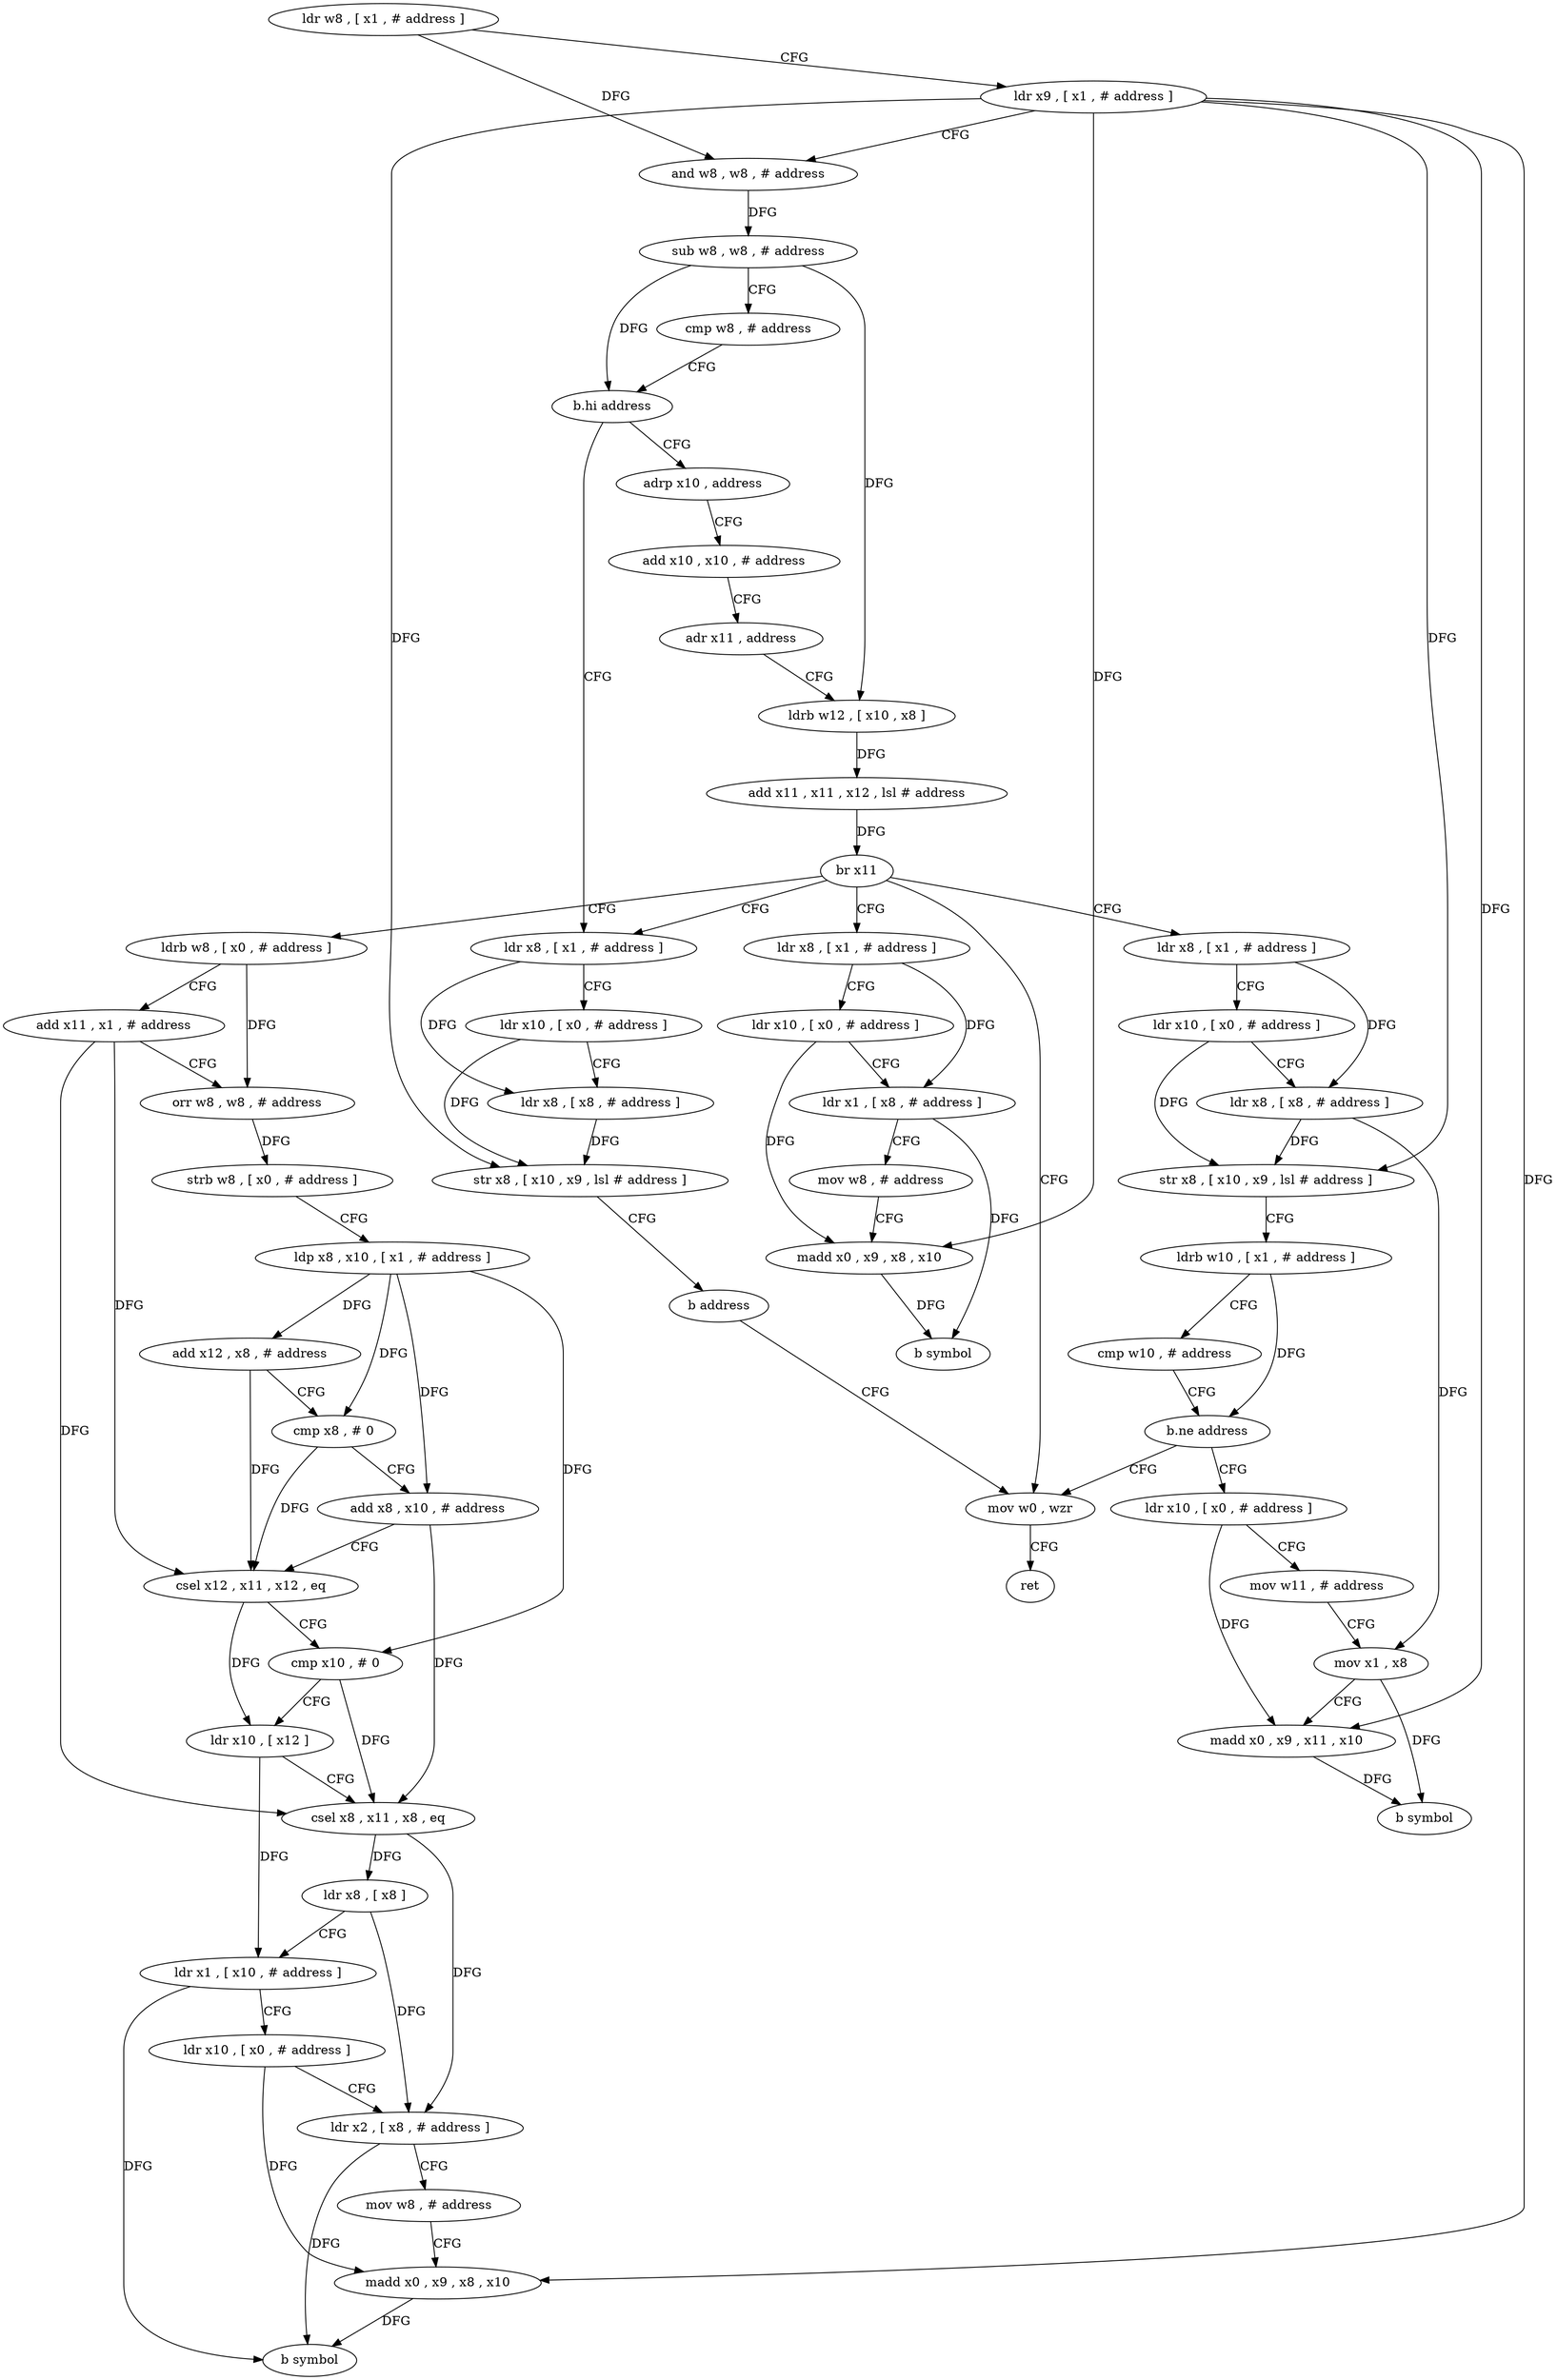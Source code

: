 digraph "func" {
"4237932" [label = "ldr w8 , [ x1 , # address ]" ]
"4237936" [label = "ldr x9 , [ x1 , # address ]" ]
"4237940" [label = "and w8 , w8 , # address" ]
"4237944" [label = "sub w8 , w8 , # address" ]
"4237948" [label = "cmp w8 , # address" ]
"4237952" [label = "b.hi address" ]
"4238080" [label = "ldr x8 , [ x1 , # address ]" ]
"4237956" [label = "adrp x10 , address" ]
"4238084" [label = "ldr x10 , [ x0 , # address ]" ]
"4238088" [label = "ldr x8 , [ x8 , # address ]" ]
"4238092" [label = "str x8 , [ x10 , x9 , lsl # address ]" ]
"4238096" [label = "b address" ]
"4238148" [label = "mov w0 , wzr" ]
"4237960" [label = "add x10 , x10 , # address" ]
"4237964" [label = "adr x11 , address" ]
"4237968" [label = "ldrb w12 , [ x10 , x8 ]" ]
"4237972" [label = "add x11 , x11 , x12 , lsl # address" ]
"4237976" [label = "br x11" ]
"4237980" [label = "ldr x8 , [ x1 , # address ]" ]
"4238004" [label = "ldrb w8 , [ x0 , # address ]" ]
"4238100" [label = "ldr x8 , [ x1 , # address ]" ]
"4238152" [label = "ret" ]
"4237984" [label = "ldr x10 , [ x0 , # address ]" ]
"4237988" [label = "ldr x1 , [ x8 , # address ]" ]
"4237992" [label = "mov w8 , # address" ]
"4237996" [label = "madd x0 , x9 , x8 , x10" ]
"4238000" [label = "b symbol" ]
"4238008" [label = "add x11 , x1 , # address" ]
"4238012" [label = "orr w8 , w8 , # address" ]
"4238016" [label = "strb w8 , [ x0 , # address ]" ]
"4238020" [label = "ldp x8 , x10 , [ x1 , # address ]" ]
"4238024" [label = "add x12 , x8 , # address" ]
"4238028" [label = "cmp x8 , # 0" ]
"4238032" [label = "add x8 , x10 , # address" ]
"4238036" [label = "csel x12 , x11 , x12 , eq" ]
"4238040" [label = "cmp x10 , # 0" ]
"4238044" [label = "ldr x10 , [ x12 ]" ]
"4238048" [label = "csel x8 , x11 , x8 , eq" ]
"4238052" [label = "ldr x8 , [ x8 ]" ]
"4238056" [label = "ldr x1 , [ x10 , # address ]" ]
"4238060" [label = "ldr x10 , [ x0 , # address ]" ]
"4238064" [label = "ldr x2 , [ x8 , # address ]" ]
"4238068" [label = "mov w8 , # address" ]
"4238072" [label = "madd x0 , x9 , x8 , x10" ]
"4238076" [label = "b symbol" ]
"4238104" [label = "ldr x10 , [ x0 , # address ]" ]
"4238108" [label = "ldr x8 , [ x8 , # address ]" ]
"4238112" [label = "str x8 , [ x10 , x9 , lsl # address ]" ]
"4238116" [label = "ldrb w10 , [ x1 , # address ]" ]
"4238120" [label = "cmp w10 , # address" ]
"4238124" [label = "b.ne address" ]
"4238128" [label = "ldr x10 , [ x0 , # address ]" ]
"4238132" [label = "mov w11 , # address" ]
"4238136" [label = "mov x1 , x8" ]
"4238140" [label = "madd x0 , x9 , x11 , x10" ]
"4238144" [label = "b symbol" ]
"4237932" -> "4237936" [ label = "CFG" ]
"4237932" -> "4237940" [ label = "DFG" ]
"4237936" -> "4237940" [ label = "CFG" ]
"4237936" -> "4238092" [ label = "DFG" ]
"4237936" -> "4237996" [ label = "DFG" ]
"4237936" -> "4238112" [ label = "DFG" ]
"4237936" -> "4238140" [ label = "DFG" ]
"4237936" -> "4238072" [ label = "DFG" ]
"4237940" -> "4237944" [ label = "DFG" ]
"4237944" -> "4237948" [ label = "CFG" ]
"4237944" -> "4237952" [ label = "DFG" ]
"4237944" -> "4237968" [ label = "DFG" ]
"4237948" -> "4237952" [ label = "CFG" ]
"4237952" -> "4238080" [ label = "CFG" ]
"4237952" -> "4237956" [ label = "CFG" ]
"4238080" -> "4238084" [ label = "CFG" ]
"4238080" -> "4238088" [ label = "DFG" ]
"4237956" -> "4237960" [ label = "CFG" ]
"4238084" -> "4238088" [ label = "CFG" ]
"4238084" -> "4238092" [ label = "DFG" ]
"4238088" -> "4238092" [ label = "DFG" ]
"4238092" -> "4238096" [ label = "CFG" ]
"4238096" -> "4238148" [ label = "CFG" ]
"4238148" -> "4238152" [ label = "CFG" ]
"4237960" -> "4237964" [ label = "CFG" ]
"4237964" -> "4237968" [ label = "CFG" ]
"4237968" -> "4237972" [ label = "DFG" ]
"4237972" -> "4237976" [ label = "DFG" ]
"4237976" -> "4237980" [ label = "CFG" ]
"4237976" -> "4238004" [ label = "CFG" ]
"4237976" -> "4238080" [ label = "CFG" ]
"4237976" -> "4238100" [ label = "CFG" ]
"4237976" -> "4238148" [ label = "CFG" ]
"4237980" -> "4237984" [ label = "CFG" ]
"4237980" -> "4237988" [ label = "DFG" ]
"4238004" -> "4238008" [ label = "CFG" ]
"4238004" -> "4238012" [ label = "DFG" ]
"4238100" -> "4238104" [ label = "CFG" ]
"4238100" -> "4238108" [ label = "DFG" ]
"4237984" -> "4237988" [ label = "CFG" ]
"4237984" -> "4237996" [ label = "DFG" ]
"4237988" -> "4237992" [ label = "CFG" ]
"4237988" -> "4238000" [ label = "DFG" ]
"4237992" -> "4237996" [ label = "CFG" ]
"4237996" -> "4238000" [ label = "DFG" ]
"4238008" -> "4238012" [ label = "CFG" ]
"4238008" -> "4238036" [ label = "DFG" ]
"4238008" -> "4238048" [ label = "DFG" ]
"4238012" -> "4238016" [ label = "DFG" ]
"4238016" -> "4238020" [ label = "CFG" ]
"4238020" -> "4238024" [ label = "DFG" ]
"4238020" -> "4238028" [ label = "DFG" ]
"4238020" -> "4238032" [ label = "DFG" ]
"4238020" -> "4238040" [ label = "DFG" ]
"4238024" -> "4238028" [ label = "CFG" ]
"4238024" -> "4238036" [ label = "DFG" ]
"4238028" -> "4238032" [ label = "CFG" ]
"4238028" -> "4238036" [ label = "DFG" ]
"4238032" -> "4238036" [ label = "CFG" ]
"4238032" -> "4238048" [ label = "DFG" ]
"4238036" -> "4238040" [ label = "CFG" ]
"4238036" -> "4238044" [ label = "DFG" ]
"4238040" -> "4238044" [ label = "CFG" ]
"4238040" -> "4238048" [ label = "DFG" ]
"4238044" -> "4238048" [ label = "CFG" ]
"4238044" -> "4238056" [ label = "DFG" ]
"4238048" -> "4238052" [ label = "DFG" ]
"4238048" -> "4238064" [ label = "DFG" ]
"4238052" -> "4238056" [ label = "CFG" ]
"4238052" -> "4238064" [ label = "DFG" ]
"4238056" -> "4238060" [ label = "CFG" ]
"4238056" -> "4238076" [ label = "DFG" ]
"4238060" -> "4238064" [ label = "CFG" ]
"4238060" -> "4238072" [ label = "DFG" ]
"4238064" -> "4238068" [ label = "CFG" ]
"4238064" -> "4238076" [ label = "DFG" ]
"4238068" -> "4238072" [ label = "CFG" ]
"4238072" -> "4238076" [ label = "DFG" ]
"4238104" -> "4238108" [ label = "CFG" ]
"4238104" -> "4238112" [ label = "DFG" ]
"4238108" -> "4238112" [ label = "DFG" ]
"4238108" -> "4238136" [ label = "DFG" ]
"4238112" -> "4238116" [ label = "CFG" ]
"4238116" -> "4238120" [ label = "CFG" ]
"4238116" -> "4238124" [ label = "DFG" ]
"4238120" -> "4238124" [ label = "CFG" ]
"4238124" -> "4238148" [ label = "CFG" ]
"4238124" -> "4238128" [ label = "CFG" ]
"4238128" -> "4238132" [ label = "CFG" ]
"4238128" -> "4238140" [ label = "DFG" ]
"4238132" -> "4238136" [ label = "CFG" ]
"4238136" -> "4238140" [ label = "CFG" ]
"4238136" -> "4238144" [ label = "DFG" ]
"4238140" -> "4238144" [ label = "DFG" ]
}

